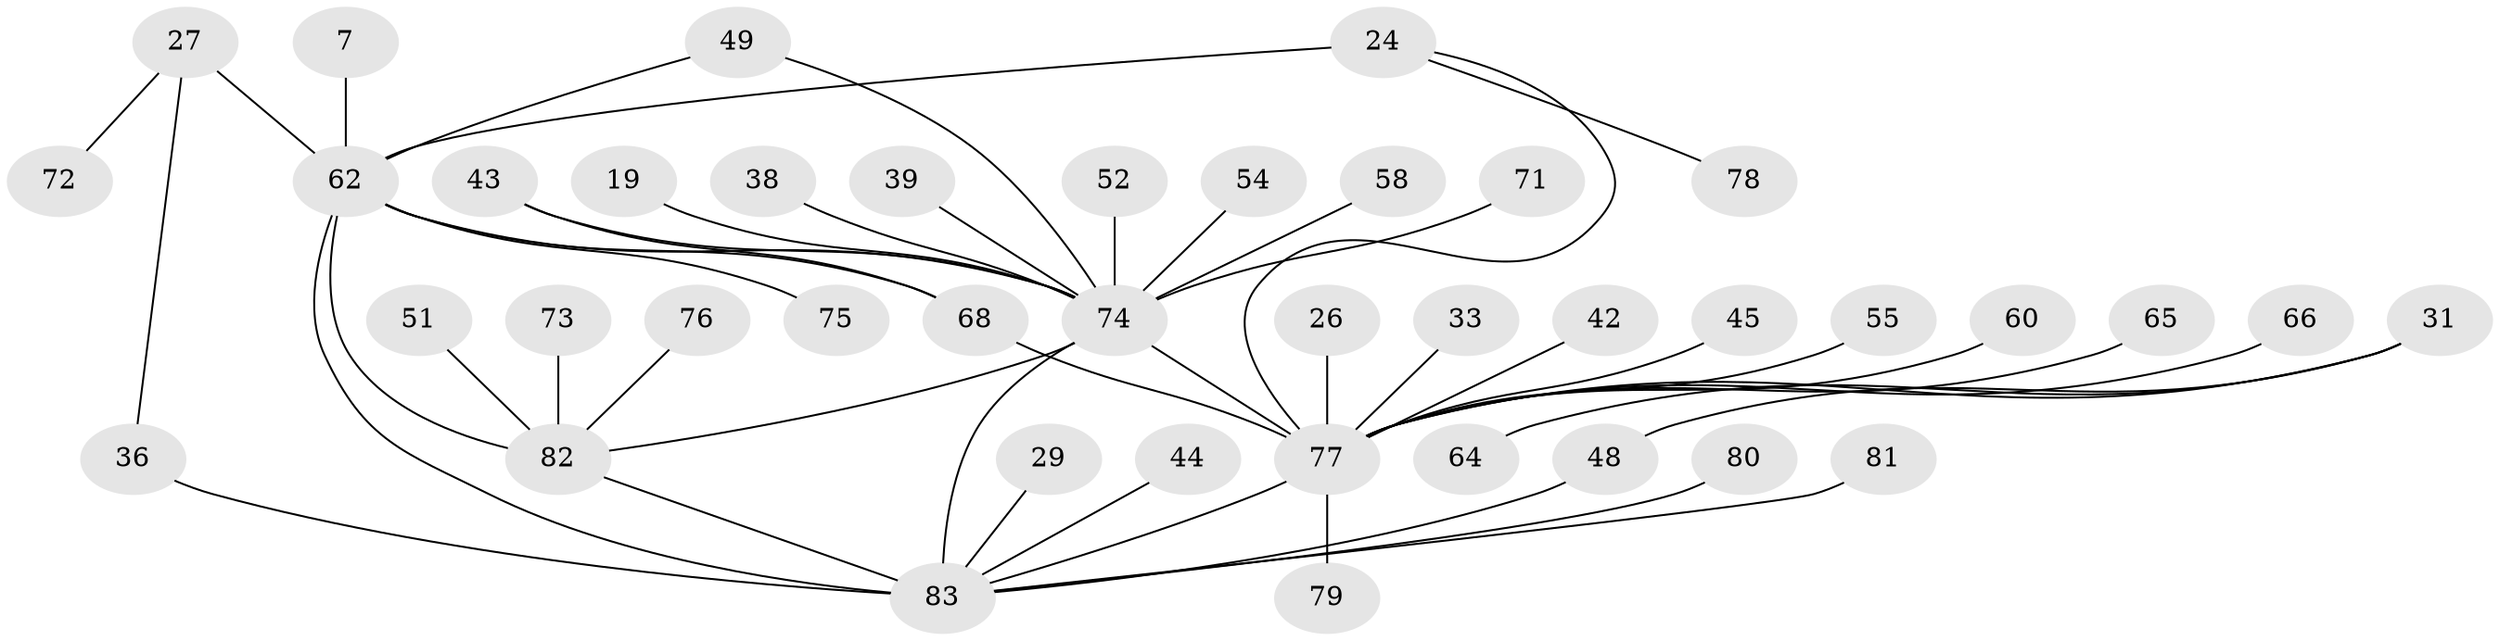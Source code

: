 // original degree distribution, {2: 0.21686746987951808, 18: 0.012048192771084338, 3: 0.12048192771084337, 10: 0.012048192771084338, 12: 0.012048192771084338, 1: 0.39759036144578314, 9: 0.012048192771084338, 4: 0.10843373493975904, 5: 0.03614457831325301, 6: 0.024096385542168676, 8: 0.012048192771084338, 7: 0.024096385542168676, 15: 0.012048192771084338}
// Generated by graph-tools (version 1.1) at 2025/48/03/09/25 04:48:45]
// undirected, 41 vertices, 50 edges
graph export_dot {
graph [start="1"]
  node [color=gray90,style=filled];
  7;
  19;
  24 [super="+18"];
  26;
  27;
  29;
  31;
  33;
  36 [super="+30"];
  38;
  39;
  42;
  43 [super="+40"];
  44;
  45;
  48 [super="+37"];
  49 [super="+47"];
  51;
  52;
  54;
  55;
  58 [super="+1"];
  60;
  62 [super="+4"];
  64 [super="+34"];
  65;
  66;
  68 [super="+59"];
  71;
  72;
  73;
  74 [super="+63+69"];
  75;
  76;
  77 [super="+10+16+56"];
  78 [super="+70"];
  79;
  80 [super="+13+35"];
  81;
  82 [super="+14+50"];
  83 [super="+67+61"];
  7 -- 62;
  19 -- 74;
  24 -- 78;
  24 -- 77;
  24 -- 62 [weight=2];
  26 -- 77 [weight=2];
  27 -- 62 [weight=2];
  27 -- 72;
  27 -- 36;
  29 -- 83;
  31 -- 77 [weight=2];
  31 -- 48;
  31 -- 64;
  33 -- 77 [weight=2];
  36 -- 83 [weight=2];
  38 -- 74;
  39 -- 74;
  42 -- 77;
  43 -- 74;
  43 -- 68;
  44 -- 83;
  45 -- 77;
  48 -- 83;
  49 -- 62;
  49 -- 74;
  51 -- 82;
  52 -- 74;
  54 -- 74;
  55 -- 77;
  58 -- 74;
  60 -- 77;
  62 -- 74 [weight=6];
  62 -- 75;
  62 -- 82 [weight=4];
  62 -- 68 [weight=2];
  62 -- 83 [weight=2];
  65 -- 77;
  66 -- 77;
  68 -- 77 [weight=2];
  71 -- 74;
  73 -- 82;
  74 -- 83 [weight=4];
  74 -- 77 [weight=8];
  74 -- 82 [weight=2];
  76 -- 82;
  77 -- 79;
  77 -- 83;
  80 -- 83;
  81 -- 83;
  82 -- 83 [weight=2];
}

